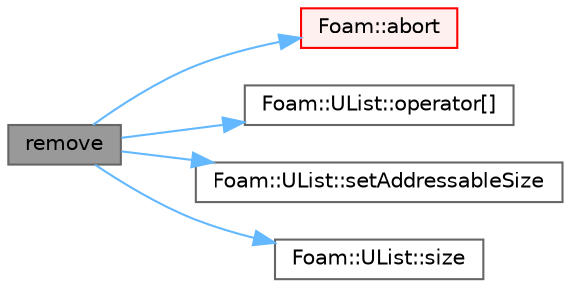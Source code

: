 digraph "remove"
{
 // LATEX_PDF_SIZE
  bgcolor="transparent";
  edge [fontname=Helvetica,fontsize=10,labelfontname=Helvetica,labelfontsize=10];
  node [fontname=Helvetica,fontsize=10,shape=box,height=0.2,width=0.4];
  rankdir="LR";
  Node1 [id="Node000001",label="remove",height=0.2,width=0.4,color="gray40", fillcolor="grey60", style="filled", fontcolor="black",tooltip=" "];
  Node1 -> Node2 [id="edge1_Node000001_Node000002",color="steelblue1",style="solid",tooltip=" "];
  Node2 [id="Node000002",label="Foam::abort",height=0.2,width=0.4,color="red", fillcolor="#FFF0F0", style="filled",URL="$namespaceFoam.html#aa346d711a4494a48e7c8aa9316f24263",tooltip=" "];
  Node1 -> Node4 [id="edge2_Node000001_Node000004",color="steelblue1",style="solid",tooltip=" "];
  Node4 [id="Node000004",label="Foam::UList::operator[]",height=0.2,width=0.4,color="grey40", fillcolor="white", style="filled",URL="$classFoam_1_1UList.html#ae4497141ad8b684674b3bbbb7fd4a19b",tooltip=" "];
  Node1 -> Node5 [id="edge3_Node000001_Node000005",color="steelblue1",style="solid",tooltip=" "];
  Node5 [id="Node000005",label="Foam::UList::setAddressableSize",height=0.2,width=0.4,color="grey40", fillcolor="white", style="filled",URL="$classFoam_1_1UList.html#ae17464165a0e7d48b1207f3423ef6309",tooltip=" "];
  Node1 -> Node6 [id="edge4_Node000001_Node000006",color="steelblue1",style="solid",tooltip=" "];
  Node6 [id="Node000006",label="Foam::UList::size",height=0.2,width=0.4,color="grey40", fillcolor="white", style="filled",URL="$classFoam_1_1UList.html#abc296a9a9358ca1777de98c15a4d7816",tooltip=" "];
}
